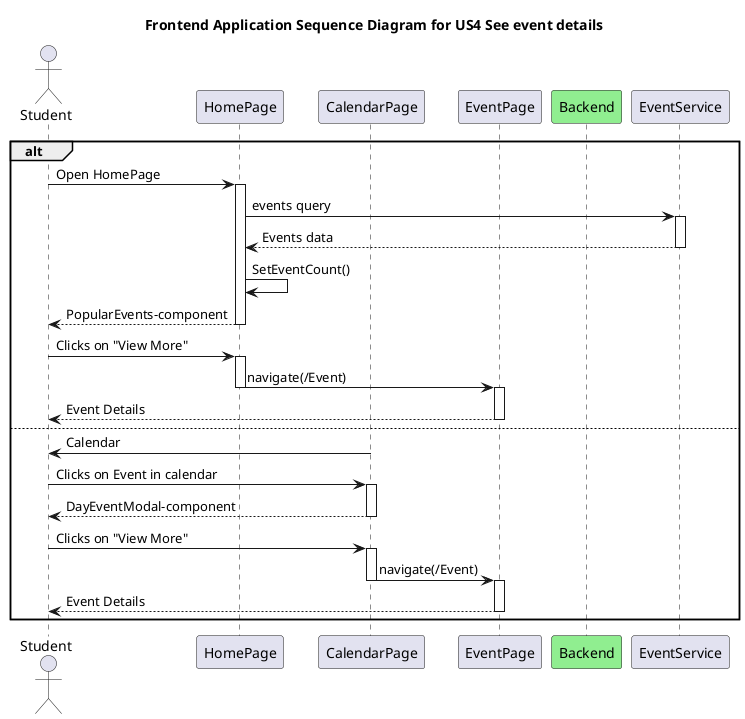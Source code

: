 @startuml "System sequence diagram for US1, and US2"
title Frontend Application Sequence Diagram for US4 See event details
actor Student as User

participant "HomePage" as HomePage
participant "CalendarPage" as cp
participant "EventPage" as ep
participant "Backend" as es #LightGreen

alt
User -> HomePage: Open HomePage

activate HomePage
HomePage ->  EventService: events query
activate EventService
EventService -->  HomePage: Events data
deactivate EventService
HomePage -> HomePage: SetEventCount()
HomePage --> User: PopularEvents-component
deactivate HomePage
User ->HomePage: Clicks on "View More"
activate HomePage
HomePage ->ep: navigate(/Event)
deactivate HomePage
activate ep
ep -->User: Event Details
deactivate ep

else

cp ->User: Calendar

User ->cp: Clicks on Event in calendar
activate cp
cp -->User: DayEventModal-component
deactivate cp
User ->cp: Clicks on "View More"
activate cp
cp ->ep: navigate(/Event)
deactivate cp
activate ep
ep -->User:  Event Details
deactivate ep
end alt


@enduml
